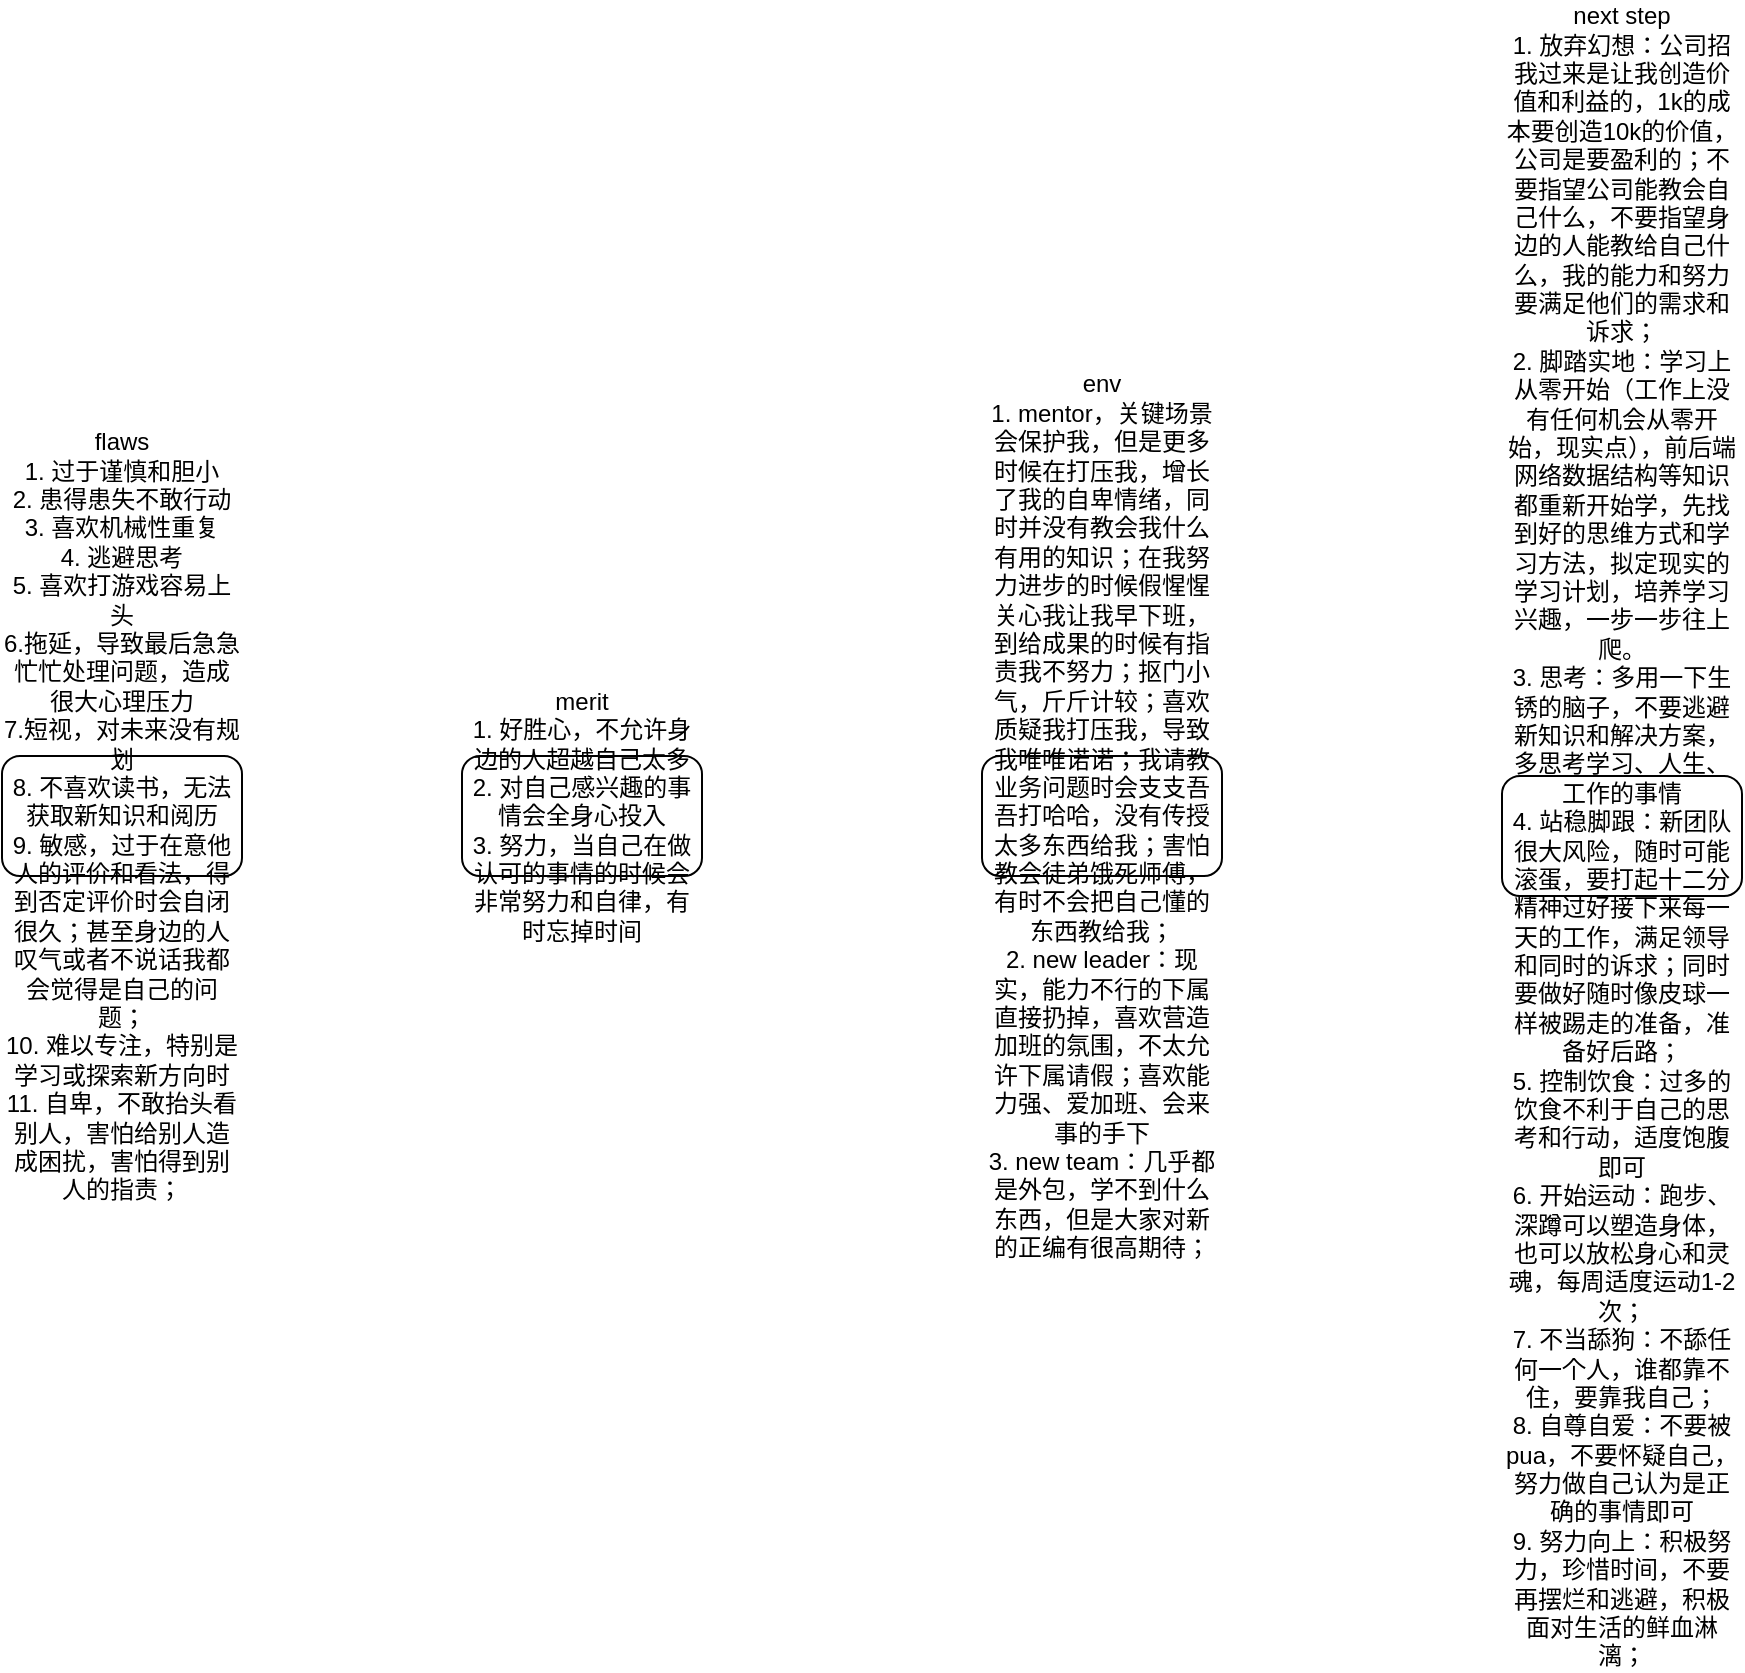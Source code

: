 <mxfile version="23.0.2" type="github">
  <diagram name="第 1 页" id="4iLV3aSLRmlBd6YKkux7">
    <mxGraphModel dx="1434" dy="1933" grid="1" gridSize="10" guides="1" tooltips="1" connect="1" arrows="1" fold="1" page="1" pageScale="1" pageWidth="827" pageHeight="1169" math="0" shadow="0">
      <root>
        <mxCell id="0" />
        <mxCell id="1" parent="0" />
        <mxCell id="ayuznKtC7ornopGSUXEp-3" value="flaws&lt;br&gt;1. 过于谨慎和胆小&lt;br&gt;2. 患得患失不敢行动&lt;br&gt;3. 喜欢机械性重复&lt;br&gt;4. 逃避思考&lt;br&gt;5. 喜欢打游戏容易上头&lt;br&gt;6.拖延，导致最后急急忙忙处理问题，造成很大心理压力&lt;br&gt;7.短视，对未来没有规划&lt;br&gt;8. 不喜欢读书，无法获取新知识和阅历&lt;br&gt;9. 敏感，过于在意他人的评价和看法，得到否定评价时会自闭很久；甚至身边的人叹气或者不说话我都会觉得是自己的问题；&lt;br&gt;10. 难以专注，特别是学习或探索新方向时&lt;br&gt;11. 自卑，不敢抬头看别人，害怕给别人造成困扰，害怕得到别人的指责；" style="rounded=1;whiteSpace=wrap;html=1;" parent="1" vertex="1">
          <mxGeometry x="240" y="360" width="120" height="60" as="geometry" />
        </mxCell>
        <mxCell id="ayuznKtC7ornopGSUXEp-4" value="merit&lt;br&gt;1. 好胜心，不允许身边的人超越自己太多&lt;br&gt;2. 对自己感兴趣的事情会全身心投入&lt;br&gt;3. 努力，当自己在做认可的事情的时候会非常努力和自律，有时忘掉时间" style="rounded=1;whiteSpace=wrap;html=1;" parent="1" vertex="1">
          <mxGeometry x="470" y="360" width="120" height="60" as="geometry" />
        </mxCell>
        <mxCell id="ayuznKtC7ornopGSUXEp-5" value="env&lt;br&gt;1. mentor，关键场景会保护我，但是更多时候在打压我，增长了我的自卑情绪，同时并没有教会我什么有用的知识；在我努力进步的时候假惺惺关心我让我早下班，到给成果的时候有指责我不努力；抠门小气，斤斤计较；喜欢质疑我打压我，导致我唯唯诺诺；我请教业务问题时会支支吾吾打哈哈，没有传授太多东西给我；害怕教会徒弟饿死师傅，有时不会把自己懂的东西教给我；&lt;br&gt;2. new leader：现实，能力不行的下属直接扔掉，喜欢营造加班的氛围，不太允许下属请假；喜欢能力强、爱加班、会来事的手下&lt;br&gt;3. new team：几乎都是外包，学不到什么东西，但是大家对新的正编有很高期待；" style="rounded=1;whiteSpace=wrap;html=1;" parent="1" vertex="1">
          <mxGeometry x="730" y="360" width="120" height="60" as="geometry" />
        </mxCell>
        <mxCell id="ayuznKtC7ornopGSUXEp-6" value="next step&lt;br&gt;1. 放弃幻想：公司招我过来是让我创造价值和利益的，1k的成本要创造10k的价值，公司是要盈利的；不要指望公司能教会自己什么，不要指望身边的人能教给自己什么，我的能力和努力要满足他们的需求和诉求；&lt;br&gt;2. 脚踏实地：学习上从零开始（工作上没有任何机会从零开始，现实点），前后端网络数据结构等知识都重新开始学，先找到好的思维方式和学习方法，拟定现实的学习计划，培养学习兴趣，一步一步往上爬。&lt;br&gt;3. 思考：多用一下生锈的脑子，不要逃避新知识和解决方案，多思考学习、人生、工作的事情&lt;br&gt;4. 站稳脚跟：新团队很大风险，随时可能滚蛋，要打起十二分精神过好接下来每一天的工作，满足领导和同时的诉求；同时要做好随时像皮球一样被踢走的准备，准备好后路；&lt;br&gt;5. 控制饮食：过多的饮食不利于自己的思考和行动，适度饱腹即可&lt;br&gt;6. 开始运动：跑步、深蹲可以塑造身体，也可以放松身心和灵魂，每周适度运动1-2次；&lt;br&gt;7. 不当舔狗：不舔任何一个人，谁都靠不住，要靠我自己；&lt;br&gt;8. 自尊自爱：不要被pua，不要怀疑自己，努力做自己认为是正确的事情即可&lt;br&gt;9. 努力向上：积极努力，珍惜时间，不要再摆烂和逃避，积极面对生活的鲜血淋漓；" style="rounded=1;whiteSpace=wrap;html=1;" parent="1" vertex="1">
          <mxGeometry x="990" y="370" width="120" height="60" as="geometry" />
        </mxCell>
      </root>
    </mxGraphModel>
  </diagram>
</mxfile>
